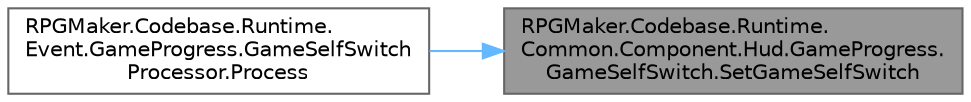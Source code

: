 digraph "RPGMaker.Codebase.Runtime.Common.Component.Hud.GameProgress.GameSelfSwitch.SetGameSelfSwitch"
{
 // LATEX_PDF_SIZE
  bgcolor="transparent";
  edge [fontname=Helvetica,fontsize=10,labelfontname=Helvetica,labelfontsize=10];
  node [fontname=Helvetica,fontsize=10,shape=box,height=0.2,width=0.4];
  rankdir="RL";
  Node1 [id="Node000001",label="RPGMaker.Codebase.Runtime.\lCommon.Component.Hud.GameProgress.\lGameSelfSwitch.SetGameSelfSwitch",height=0.2,width=0.4,color="gray40", fillcolor="grey60", style="filled", fontcolor="black",tooltip=" "];
  Node1 -> Node2 [id="edge1_Node000001_Node000002",dir="back",color="steelblue1",style="solid",tooltip=" "];
  Node2 [id="Node000002",label="RPGMaker.Codebase.Runtime.\lEvent.GameProgress.GameSelfSwitch\lProcessor.Process",height=0.2,width=0.4,color="grey40", fillcolor="white", style="filled",URL="$d9/dfe/class_r_p_g_maker_1_1_codebase_1_1_runtime_1_1_event_1_1_game_progress_1_1_game_self_switch_processor.html#af0b1211070e81ff24533655c837af46a",tooltip="イベント実行処理"];
}
